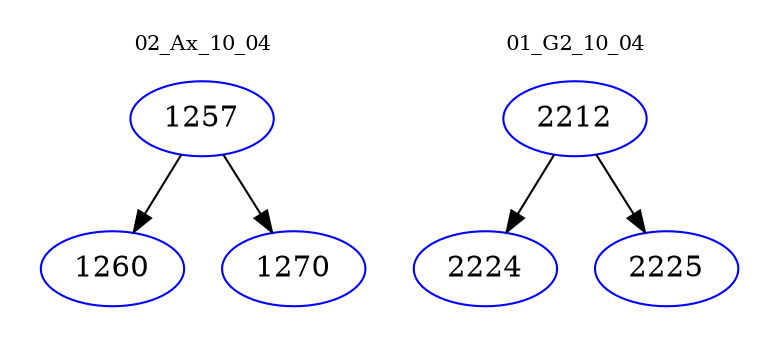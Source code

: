 digraph{
subgraph cluster_0 {
color = white
label = "02_Ax_10_04";
fontsize=10;
T0_1257 [label="1257", color="blue"]
T0_1257 -> T0_1260 [color="black"]
T0_1260 [label="1260", color="blue"]
T0_1257 -> T0_1270 [color="black"]
T0_1270 [label="1270", color="blue"]
}
subgraph cluster_1 {
color = white
label = "01_G2_10_04";
fontsize=10;
T1_2212 [label="2212", color="blue"]
T1_2212 -> T1_2224 [color="black"]
T1_2224 [label="2224", color="blue"]
T1_2212 -> T1_2225 [color="black"]
T1_2225 [label="2225", color="blue"]
}
}
